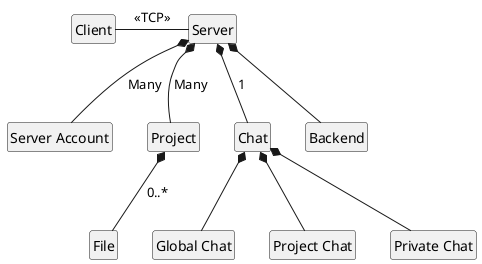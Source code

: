 @startuml
hide circle
hide empty members

class "Server" as sqs	
class "Server Account" as ua
class "Client" as sq	
class "Project" as sqp 
class "File" as sqf 
class "Chat" as chat 
class "Global Chat" as gchat 
class "Project Chat" as pchat 
class "Private Chat" as fchat 
class "Backend" as bkg

sq -right- sqs : <<TCP>>

sqs *-- sqp : Many
sqs *-- ua : Many
sqs *-- chat : 1
sqs *-- bkg

chat *-- gchat
chat *-- pchat
chat *-- fchat

'sqp *-left- ua : Many
sqp *-- sqf : 0..*

@enduml